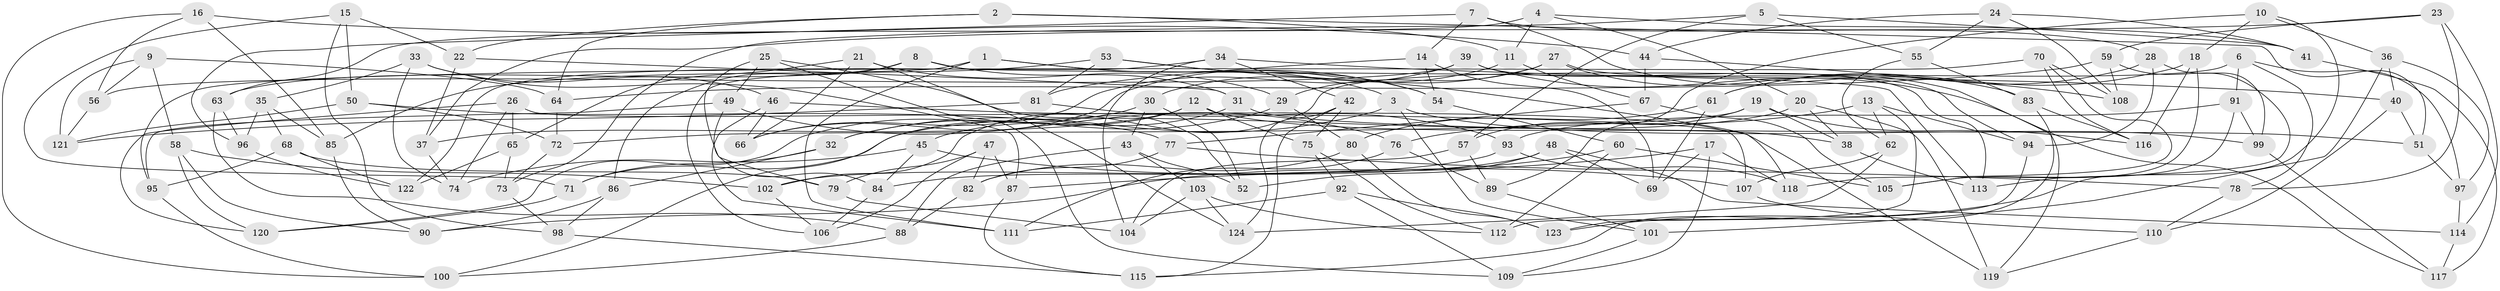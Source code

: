 // Generated by graph-tools (version 1.1) at 2025/58/03/09/25 04:58:18]
// undirected, 124 vertices, 248 edges
graph export_dot {
graph [start="1"]
  node [color=gray90,style=filled];
  1;
  2;
  3;
  4;
  5;
  6;
  7;
  8;
  9;
  10;
  11;
  12;
  13;
  14;
  15;
  16;
  17;
  18;
  19;
  20;
  21;
  22;
  23;
  24;
  25;
  26;
  27;
  28;
  29;
  30;
  31;
  32;
  33;
  34;
  35;
  36;
  37;
  38;
  39;
  40;
  41;
  42;
  43;
  44;
  45;
  46;
  47;
  48;
  49;
  50;
  51;
  52;
  53;
  54;
  55;
  56;
  57;
  58;
  59;
  60;
  61;
  62;
  63;
  64;
  65;
  66;
  67;
  68;
  69;
  70;
  71;
  72;
  73;
  74;
  75;
  76;
  77;
  78;
  79;
  80;
  81;
  82;
  83;
  84;
  85;
  86;
  87;
  88;
  89;
  90;
  91;
  92;
  93;
  94;
  95;
  96;
  97;
  98;
  99;
  100;
  101;
  102;
  103;
  104;
  105;
  106;
  107;
  108;
  109;
  110;
  111;
  112;
  113;
  114;
  115;
  116;
  117;
  118;
  119;
  120;
  121;
  122;
  123;
  124;
  1 -- 111;
  1 -- 3;
  1 -- 106;
  1 -- 54;
  2 -- 51;
  2 -- 11;
  2 -- 22;
  2 -- 64;
  3 -- 101;
  3 -- 99;
  3 -- 32;
  4 -- 63;
  4 -- 11;
  4 -- 41;
  4 -- 20;
  5 -- 73;
  5 -- 41;
  5 -- 57;
  5 -- 55;
  6 -- 91;
  6 -- 78;
  6 -- 97;
  6 -- 102;
  7 -- 28;
  7 -- 96;
  7 -- 83;
  7 -- 14;
  8 -- 86;
  8 -- 31;
  8 -- 113;
  8 -- 63;
  9 -- 56;
  9 -- 58;
  9 -- 64;
  9 -- 121;
  10 -- 36;
  10 -- 89;
  10 -- 123;
  10 -- 18;
  11 -- 30;
  11 -- 67;
  12 -- 100;
  12 -- 75;
  12 -- 37;
  12 -- 38;
  13 -- 112;
  13 -- 76;
  13 -- 62;
  13 -- 94;
  14 -- 54;
  14 -- 69;
  14 -- 81;
  15 -- 98;
  15 -- 71;
  15 -- 22;
  15 -- 50;
  16 -- 85;
  16 -- 56;
  16 -- 44;
  16 -- 100;
  17 -- 87;
  17 -- 118;
  17 -- 109;
  17 -- 69;
  18 -- 61;
  18 -- 105;
  18 -- 116;
  19 -- 57;
  19 -- 38;
  19 -- 116;
  19 -- 72;
  20 -- 119;
  20 -- 71;
  20 -- 38;
  21 -- 66;
  21 -- 29;
  21 -- 65;
  21 -- 124;
  22 -- 31;
  22 -- 37;
  23 -- 78;
  23 -- 114;
  23 -- 37;
  23 -- 59;
  24 -- 41;
  24 -- 44;
  24 -- 55;
  24 -- 108;
  25 -- 52;
  25 -- 84;
  25 -- 109;
  25 -- 49;
  26 -- 107;
  26 -- 120;
  26 -- 74;
  26 -- 65;
  27 -- 29;
  27 -- 66;
  27 -- 119;
  27 -- 94;
  28 -- 94;
  28 -- 61;
  28 -- 99;
  29 -- 32;
  29 -- 80;
  30 -- 52;
  30 -- 120;
  30 -- 43;
  31 -- 51;
  31 -- 45;
  32 -- 86;
  32 -- 71;
  33 -- 74;
  33 -- 35;
  33 -- 87;
  33 -- 46;
  34 -- 42;
  34 -- 122;
  34 -- 104;
  34 -- 40;
  35 -- 85;
  35 -- 96;
  35 -- 68;
  36 -- 97;
  36 -- 40;
  36 -- 101;
  37 -- 74;
  38 -- 113;
  39 -- 113;
  39 -- 66;
  39 -- 117;
  39 -- 56;
  40 -- 51;
  40 -- 110;
  41 -- 117;
  42 -- 124;
  42 -- 115;
  42 -- 75;
  43 -- 52;
  43 -- 88;
  43 -- 103;
  44 -- 67;
  44 -- 108;
  45 -- 107;
  45 -- 84;
  45 -- 74;
  46 -- 119;
  46 -- 66;
  46 -- 111;
  47 -- 79;
  47 -- 87;
  47 -- 106;
  47 -- 82;
  48 -- 84;
  48 -- 114;
  48 -- 52;
  48 -- 69;
  49 -- 76;
  49 -- 79;
  49 -- 95;
  50 -- 77;
  50 -- 121;
  50 -- 72;
  51 -- 97;
  53 -- 81;
  53 -- 118;
  53 -- 85;
  53 -- 54;
  54 -- 60;
  55 -- 83;
  55 -- 62;
  56 -- 121;
  57 -- 89;
  57 -- 104;
  58 -- 102;
  58 -- 120;
  58 -- 90;
  59 -- 108;
  59 -- 64;
  59 -- 113;
  60 -- 105;
  60 -- 112;
  60 -- 90;
  61 -- 69;
  61 -- 80;
  62 -- 124;
  62 -- 107;
  63 -- 88;
  63 -- 96;
  64 -- 72;
  65 -- 73;
  65 -- 122;
  67 -- 77;
  67 -- 105;
  68 -- 122;
  68 -- 95;
  68 -- 79;
  70 -- 116;
  70 -- 95;
  70 -- 118;
  70 -- 108;
  71 -- 120;
  72 -- 73;
  73 -- 98;
  75 -- 92;
  75 -- 112;
  76 -- 111;
  76 -- 89;
  77 -- 82;
  77 -- 78;
  78 -- 110;
  79 -- 104;
  80 -- 82;
  80 -- 123;
  81 -- 93;
  81 -- 121;
  82 -- 88;
  83 -- 116;
  83 -- 115;
  84 -- 106;
  85 -- 90;
  86 -- 90;
  86 -- 98;
  87 -- 115;
  88 -- 100;
  89 -- 101;
  91 -- 105;
  91 -- 93;
  91 -- 99;
  92 -- 109;
  92 -- 111;
  92 -- 123;
  93 -- 102;
  93 -- 118;
  94 -- 123;
  95 -- 100;
  96 -- 122;
  97 -- 114;
  98 -- 115;
  99 -- 117;
  101 -- 109;
  102 -- 106;
  103 -- 124;
  103 -- 112;
  103 -- 104;
  107 -- 110;
  110 -- 119;
  114 -- 117;
}
